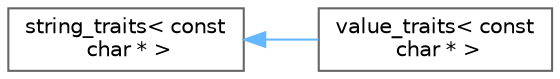 digraph "Graphical Class Hierarchy"
{
 // LATEX_PDF_SIZE
  bgcolor="transparent";
  edge [fontname=Helvetica,fontsize=10,labelfontname=Helvetica,labelfontsize=10];
  node [fontname=Helvetica,fontsize=10,shape=box,height=0.2,width=0.4];
  rankdir="LR";
  Node0 [id="Node000000",label="string_traits\< const\l char * \>",height=0.2,width=0.4,color="grey40", fillcolor="white", style="filled",URL="$structstring__traits.html",tooltip=" "];
  Node0 -> Node1 [id="edge473_Node000000_Node000001",dir="back",color="steelblue1",style="solid",tooltip=" "];
  Node1 [id="Node000001",label="value_traits\< const\l char * \>",height=0.2,width=0.4,color="grey40", fillcolor="white", style="filled",URL="$structvalue__traits_3_01const_01char_01_5_01_4.html",tooltip=" "];
}
